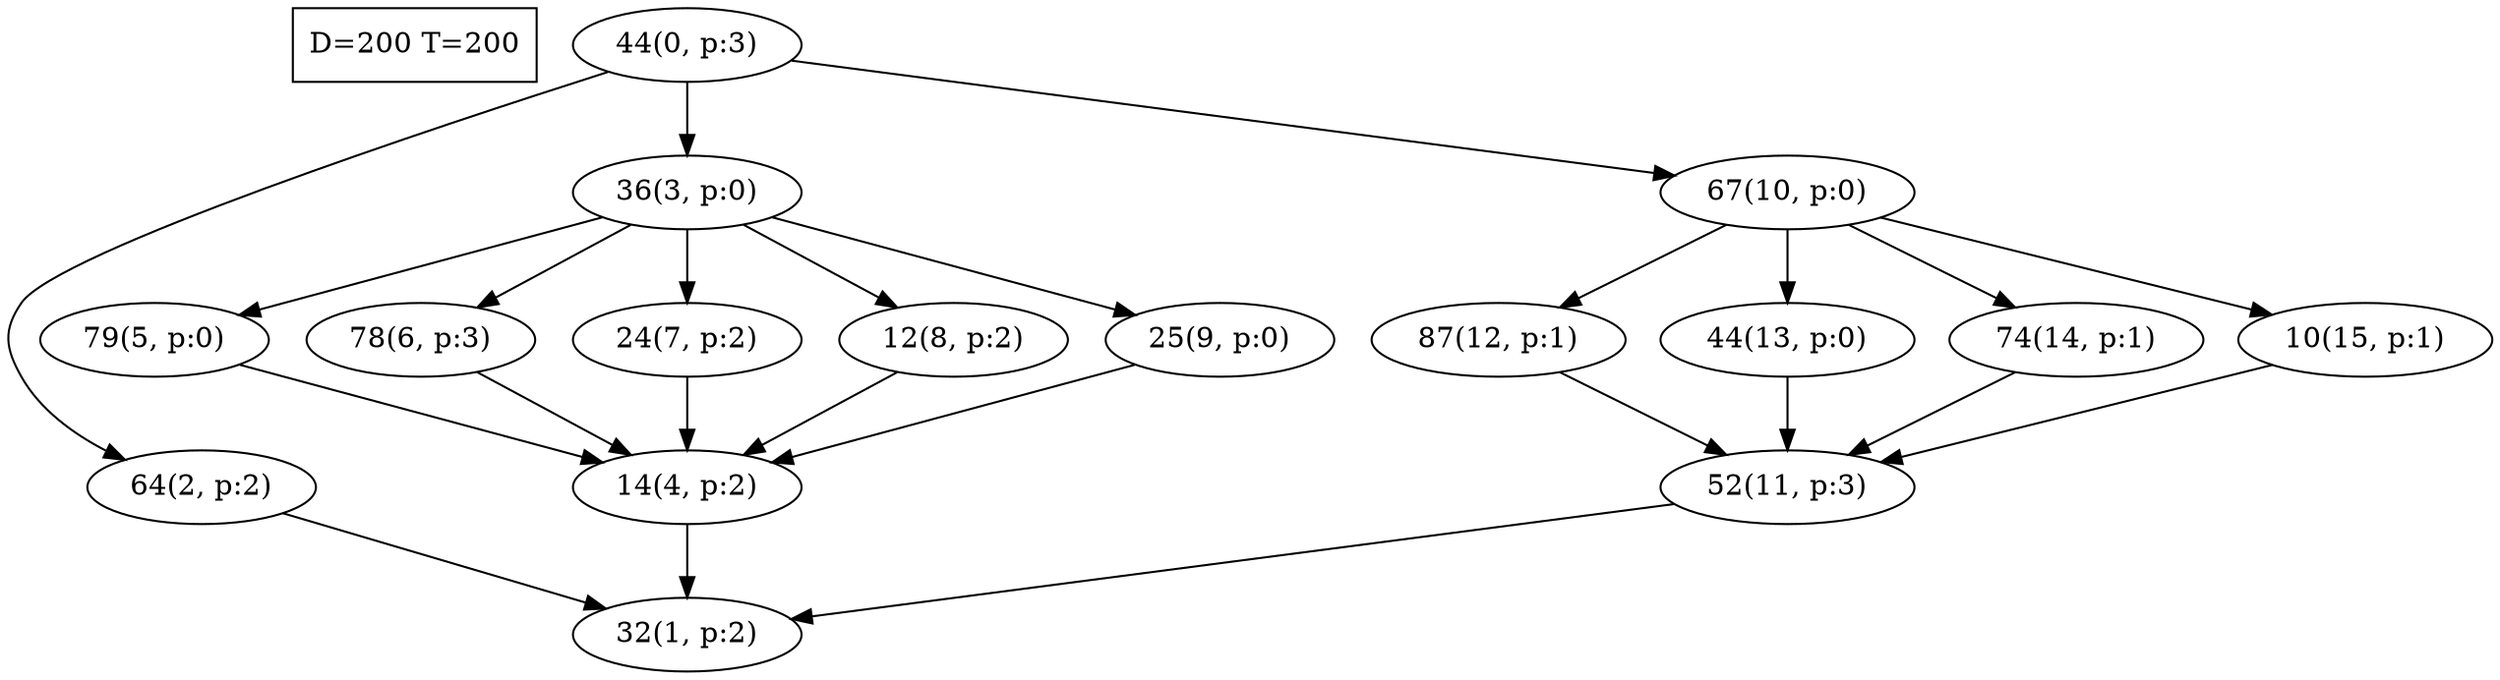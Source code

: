digraph Task {
i [shape=box, label="D=200 T=200"]; 
0 [label="44(0, p:3)"];
1 [label="32(1, p:2)"];
2 [label="64(2, p:2)"];
3 [label="36(3, p:0)"];
4 [label="14(4, p:2)"];
5 [label="79(5, p:0)"];
6 [label="78(6, p:3)"];
7 [label="24(7, p:2)"];
8 [label="12(8, p:2)"];
9 [label="25(9, p:0)"];
10 [label="67(10, p:0)"];
11 [label="52(11, p:3)"];
12 [label="87(12, p:1)"];
13 [label="44(13, p:0)"];
14 [label="74(14, p:1)"];
15 [label="10(15, p:1)"];
0 -> 2;
0 -> 3;
0 -> 10;
2 -> 1;
3 -> 5;
3 -> 6;
3 -> 7;
3 -> 8;
3 -> 9;
4 -> 1;
5 -> 4;
6 -> 4;
7 -> 4;
8 -> 4;
9 -> 4;
10 -> 12;
10 -> 13;
10 -> 14;
10 -> 15;
11 -> 1;
12 -> 11;
13 -> 11;
14 -> 11;
15 -> 11;
}